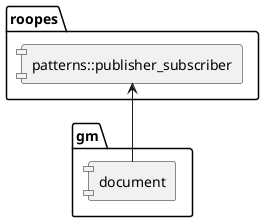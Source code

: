 @startuml inter
skinparam componentStyle uml1

package "gm" as gm {
    component document as doc
}

package "roopes"  as roopes {
    component "patterns::publisher_subscriber" as rps
}


doc -u-> rps



@enduml